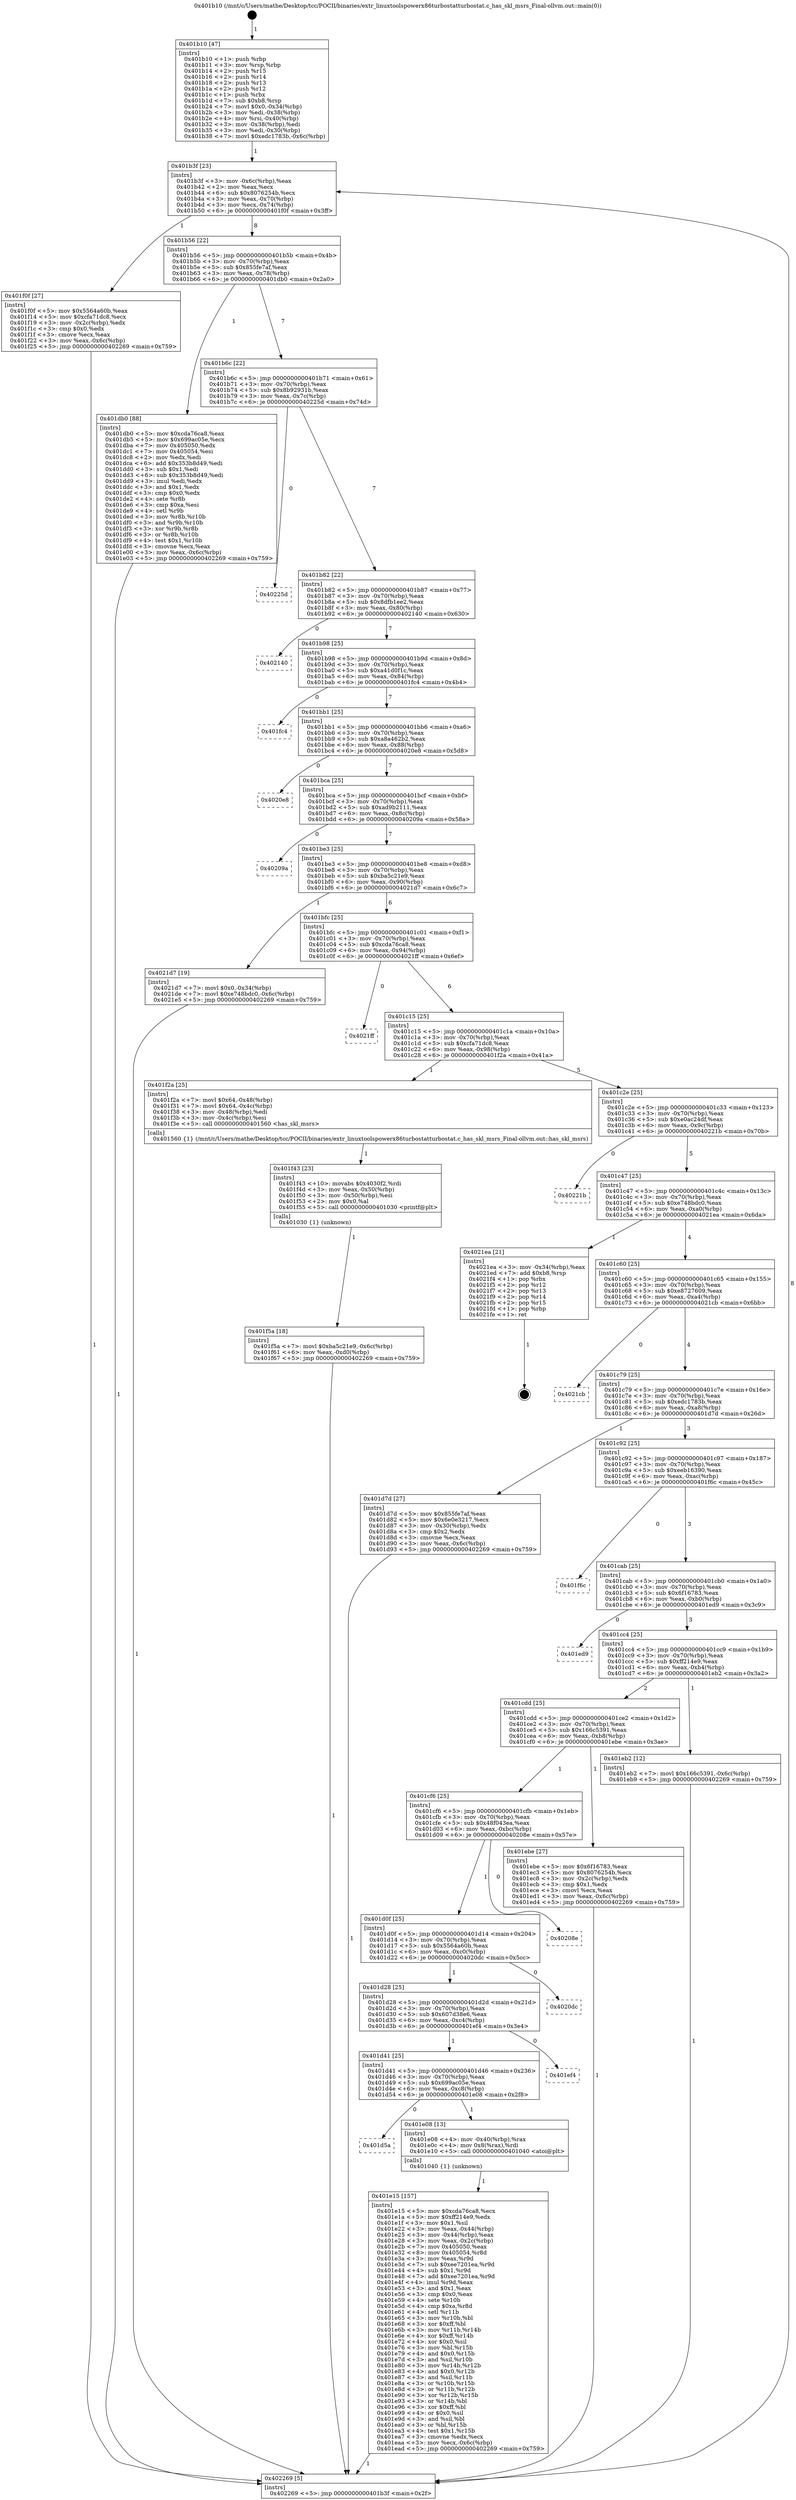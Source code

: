 digraph "0x401b10" {
  label = "0x401b10 (/mnt/c/Users/mathe/Desktop/tcc/POCII/binaries/extr_linuxtoolspowerx86turbostatturbostat.c_has_skl_msrs_Final-ollvm.out::main(0))"
  labelloc = "t"
  node[shape=record]

  Entry [label="",width=0.3,height=0.3,shape=circle,fillcolor=black,style=filled]
  "0x401b3f" [label="{
     0x401b3f [23]\l
     | [instrs]\l
     &nbsp;&nbsp;0x401b3f \<+3\>: mov -0x6c(%rbp),%eax\l
     &nbsp;&nbsp;0x401b42 \<+2\>: mov %eax,%ecx\l
     &nbsp;&nbsp;0x401b44 \<+6\>: sub $0x8076254b,%ecx\l
     &nbsp;&nbsp;0x401b4a \<+3\>: mov %eax,-0x70(%rbp)\l
     &nbsp;&nbsp;0x401b4d \<+3\>: mov %ecx,-0x74(%rbp)\l
     &nbsp;&nbsp;0x401b50 \<+6\>: je 0000000000401f0f \<main+0x3ff\>\l
  }"]
  "0x401f0f" [label="{
     0x401f0f [27]\l
     | [instrs]\l
     &nbsp;&nbsp;0x401f0f \<+5\>: mov $0x5564a60b,%eax\l
     &nbsp;&nbsp;0x401f14 \<+5\>: mov $0xcfa71dc8,%ecx\l
     &nbsp;&nbsp;0x401f19 \<+3\>: mov -0x2c(%rbp),%edx\l
     &nbsp;&nbsp;0x401f1c \<+3\>: cmp $0x0,%edx\l
     &nbsp;&nbsp;0x401f1f \<+3\>: cmove %ecx,%eax\l
     &nbsp;&nbsp;0x401f22 \<+3\>: mov %eax,-0x6c(%rbp)\l
     &nbsp;&nbsp;0x401f25 \<+5\>: jmp 0000000000402269 \<main+0x759\>\l
  }"]
  "0x401b56" [label="{
     0x401b56 [22]\l
     | [instrs]\l
     &nbsp;&nbsp;0x401b56 \<+5\>: jmp 0000000000401b5b \<main+0x4b\>\l
     &nbsp;&nbsp;0x401b5b \<+3\>: mov -0x70(%rbp),%eax\l
     &nbsp;&nbsp;0x401b5e \<+5\>: sub $0x855fe7af,%eax\l
     &nbsp;&nbsp;0x401b63 \<+3\>: mov %eax,-0x78(%rbp)\l
     &nbsp;&nbsp;0x401b66 \<+6\>: je 0000000000401db0 \<main+0x2a0\>\l
  }"]
  Exit [label="",width=0.3,height=0.3,shape=circle,fillcolor=black,style=filled,peripheries=2]
  "0x401db0" [label="{
     0x401db0 [88]\l
     | [instrs]\l
     &nbsp;&nbsp;0x401db0 \<+5\>: mov $0xcda76ca8,%eax\l
     &nbsp;&nbsp;0x401db5 \<+5\>: mov $0x699ac05e,%ecx\l
     &nbsp;&nbsp;0x401dba \<+7\>: mov 0x405050,%edx\l
     &nbsp;&nbsp;0x401dc1 \<+7\>: mov 0x405054,%esi\l
     &nbsp;&nbsp;0x401dc8 \<+2\>: mov %edx,%edi\l
     &nbsp;&nbsp;0x401dca \<+6\>: add $0x353b8d49,%edi\l
     &nbsp;&nbsp;0x401dd0 \<+3\>: sub $0x1,%edi\l
     &nbsp;&nbsp;0x401dd3 \<+6\>: sub $0x353b8d49,%edi\l
     &nbsp;&nbsp;0x401dd9 \<+3\>: imul %edi,%edx\l
     &nbsp;&nbsp;0x401ddc \<+3\>: and $0x1,%edx\l
     &nbsp;&nbsp;0x401ddf \<+3\>: cmp $0x0,%edx\l
     &nbsp;&nbsp;0x401de2 \<+4\>: sete %r8b\l
     &nbsp;&nbsp;0x401de6 \<+3\>: cmp $0xa,%esi\l
     &nbsp;&nbsp;0x401de9 \<+4\>: setl %r9b\l
     &nbsp;&nbsp;0x401ded \<+3\>: mov %r8b,%r10b\l
     &nbsp;&nbsp;0x401df0 \<+3\>: and %r9b,%r10b\l
     &nbsp;&nbsp;0x401df3 \<+3\>: xor %r9b,%r8b\l
     &nbsp;&nbsp;0x401df6 \<+3\>: or %r8b,%r10b\l
     &nbsp;&nbsp;0x401df9 \<+4\>: test $0x1,%r10b\l
     &nbsp;&nbsp;0x401dfd \<+3\>: cmovne %ecx,%eax\l
     &nbsp;&nbsp;0x401e00 \<+3\>: mov %eax,-0x6c(%rbp)\l
     &nbsp;&nbsp;0x401e03 \<+5\>: jmp 0000000000402269 \<main+0x759\>\l
  }"]
  "0x401b6c" [label="{
     0x401b6c [22]\l
     | [instrs]\l
     &nbsp;&nbsp;0x401b6c \<+5\>: jmp 0000000000401b71 \<main+0x61\>\l
     &nbsp;&nbsp;0x401b71 \<+3\>: mov -0x70(%rbp),%eax\l
     &nbsp;&nbsp;0x401b74 \<+5\>: sub $0x8b92931b,%eax\l
     &nbsp;&nbsp;0x401b79 \<+3\>: mov %eax,-0x7c(%rbp)\l
     &nbsp;&nbsp;0x401b7c \<+6\>: je 000000000040225d \<main+0x74d\>\l
  }"]
  "0x401f5a" [label="{
     0x401f5a [18]\l
     | [instrs]\l
     &nbsp;&nbsp;0x401f5a \<+7\>: movl $0xba5c21e9,-0x6c(%rbp)\l
     &nbsp;&nbsp;0x401f61 \<+6\>: mov %eax,-0xd0(%rbp)\l
     &nbsp;&nbsp;0x401f67 \<+5\>: jmp 0000000000402269 \<main+0x759\>\l
  }"]
  "0x40225d" [label="{
     0x40225d\l
  }", style=dashed]
  "0x401b82" [label="{
     0x401b82 [22]\l
     | [instrs]\l
     &nbsp;&nbsp;0x401b82 \<+5\>: jmp 0000000000401b87 \<main+0x77\>\l
     &nbsp;&nbsp;0x401b87 \<+3\>: mov -0x70(%rbp),%eax\l
     &nbsp;&nbsp;0x401b8a \<+5\>: sub $0x8dfb1ee2,%eax\l
     &nbsp;&nbsp;0x401b8f \<+3\>: mov %eax,-0x80(%rbp)\l
     &nbsp;&nbsp;0x401b92 \<+6\>: je 0000000000402140 \<main+0x630\>\l
  }"]
  "0x401f43" [label="{
     0x401f43 [23]\l
     | [instrs]\l
     &nbsp;&nbsp;0x401f43 \<+10\>: movabs $0x4030f2,%rdi\l
     &nbsp;&nbsp;0x401f4d \<+3\>: mov %eax,-0x50(%rbp)\l
     &nbsp;&nbsp;0x401f50 \<+3\>: mov -0x50(%rbp),%esi\l
     &nbsp;&nbsp;0x401f53 \<+2\>: mov $0x0,%al\l
     &nbsp;&nbsp;0x401f55 \<+5\>: call 0000000000401030 \<printf@plt\>\l
     | [calls]\l
     &nbsp;&nbsp;0x401030 \{1\} (unknown)\l
  }"]
  "0x402140" [label="{
     0x402140\l
  }", style=dashed]
  "0x401b98" [label="{
     0x401b98 [25]\l
     | [instrs]\l
     &nbsp;&nbsp;0x401b98 \<+5\>: jmp 0000000000401b9d \<main+0x8d\>\l
     &nbsp;&nbsp;0x401b9d \<+3\>: mov -0x70(%rbp),%eax\l
     &nbsp;&nbsp;0x401ba0 \<+5\>: sub $0xa41d0f1c,%eax\l
     &nbsp;&nbsp;0x401ba5 \<+6\>: mov %eax,-0x84(%rbp)\l
     &nbsp;&nbsp;0x401bab \<+6\>: je 0000000000401fc4 \<main+0x4b4\>\l
  }"]
  "0x401e15" [label="{
     0x401e15 [157]\l
     | [instrs]\l
     &nbsp;&nbsp;0x401e15 \<+5\>: mov $0xcda76ca8,%ecx\l
     &nbsp;&nbsp;0x401e1a \<+5\>: mov $0xff214e9,%edx\l
     &nbsp;&nbsp;0x401e1f \<+3\>: mov $0x1,%sil\l
     &nbsp;&nbsp;0x401e22 \<+3\>: mov %eax,-0x44(%rbp)\l
     &nbsp;&nbsp;0x401e25 \<+3\>: mov -0x44(%rbp),%eax\l
     &nbsp;&nbsp;0x401e28 \<+3\>: mov %eax,-0x2c(%rbp)\l
     &nbsp;&nbsp;0x401e2b \<+7\>: mov 0x405050,%eax\l
     &nbsp;&nbsp;0x401e32 \<+8\>: mov 0x405054,%r8d\l
     &nbsp;&nbsp;0x401e3a \<+3\>: mov %eax,%r9d\l
     &nbsp;&nbsp;0x401e3d \<+7\>: sub $0xee7201ea,%r9d\l
     &nbsp;&nbsp;0x401e44 \<+4\>: sub $0x1,%r9d\l
     &nbsp;&nbsp;0x401e48 \<+7\>: add $0xee7201ea,%r9d\l
     &nbsp;&nbsp;0x401e4f \<+4\>: imul %r9d,%eax\l
     &nbsp;&nbsp;0x401e53 \<+3\>: and $0x1,%eax\l
     &nbsp;&nbsp;0x401e56 \<+3\>: cmp $0x0,%eax\l
     &nbsp;&nbsp;0x401e59 \<+4\>: sete %r10b\l
     &nbsp;&nbsp;0x401e5d \<+4\>: cmp $0xa,%r8d\l
     &nbsp;&nbsp;0x401e61 \<+4\>: setl %r11b\l
     &nbsp;&nbsp;0x401e65 \<+3\>: mov %r10b,%bl\l
     &nbsp;&nbsp;0x401e68 \<+3\>: xor $0xff,%bl\l
     &nbsp;&nbsp;0x401e6b \<+3\>: mov %r11b,%r14b\l
     &nbsp;&nbsp;0x401e6e \<+4\>: xor $0xff,%r14b\l
     &nbsp;&nbsp;0x401e72 \<+4\>: xor $0x0,%sil\l
     &nbsp;&nbsp;0x401e76 \<+3\>: mov %bl,%r15b\l
     &nbsp;&nbsp;0x401e79 \<+4\>: and $0x0,%r15b\l
     &nbsp;&nbsp;0x401e7d \<+3\>: and %sil,%r10b\l
     &nbsp;&nbsp;0x401e80 \<+3\>: mov %r14b,%r12b\l
     &nbsp;&nbsp;0x401e83 \<+4\>: and $0x0,%r12b\l
     &nbsp;&nbsp;0x401e87 \<+3\>: and %sil,%r11b\l
     &nbsp;&nbsp;0x401e8a \<+3\>: or %r10b,%r15b\l
     &nbsp;&nbsp;0x401e8d \<+3\>: or %r11b,%r12b\l
     &nbsp;&nbsp;0x401e90 \<+3\>: xor %r12b,%r15b\l
     &nbsp;&nbsp;0x401e93 \<+3\>: or %r14b,%bl\l
     &nbsp;&nbsp;0x401e96 \<+3\>: xor $0xff,%bl\l
     &nbsp;&nbsp;0x401e99 \<+4\>: or $0x0,%sil\l
     &nbsp;&nbsp;0x401e9d \<+3\>: and %sil,%bl\l
     &nbsp;&nbsp;0x401ea0 \<+3\>: or %bl,%r15b\l
     &nbsp;&nbsp;0x401ea3 \<+4\>: test $0x1,%r15b\l
     &nbsp;&nbsp;0x401ea7 \<+3\>: cmovne %edx,%ecx\l
     &nbsp;&nbsp;0x401eaa \<+3\>: mov %ecx,-0x6c(%rbp)\l
     &nbsp;&nbsp;0x401ead \<+5\>: jmp 0000000000402269 \<main+0x759\>\l
  }"]
  "0x401fc4" [label="{
     0x401fc4\l
  }", style=dashed]
  "0x401bb1" [label="{
     0x401bb1 [25]\l
     | [instrs]\l
     &nbsp;&nbsp;0x401bb1 \<+5\>: jmp 0000000000401bb6 \<main+0xa6\>\l
     &nbsp;&nbsp;0x401bb6 \<+3\>: mov -0x70(%rbp),%eax\l
     &nbsp;&nbsp;0x401bb9 \<+5\>: sub $0xa8a462b2,%eax\l
     &nbsp;&nbsp;0x401bbe \<+6\>: mov %eax,-0x88(%rbp)\l
     &nbsp;&nbsp;0x401bc4 \<+6\>: je 00000000004020e8 \<main+0x5d8\>\l
  }"]
  "0x401d5a" [label="{
     0x401d5a\l
  }", style=dashed]
  "0x4020e8" [label="{
     0x4020e8\l
  }", style=dashed]
  "0x401bca" [label="{
     0x401bca [25]\l
     | [instrs]\l
     &nbsp;&nbsp;0x401bca \<+5\>: jmp 0000000000401bcf \<main+0xbf\>\l
     &nbsp;&nbsp;0x401bcf \<+3\>: mov -0x70(%rbp),%eax\l
     &nbsp;&nbsp;0x401bd2 \<+5\>: sub $0xad9b2111,%eax\l
     &nbsp;&nbsp;0x401bd7 \<+6\>: mov %eax,-0x8c(%rbp)\l
     &nbsp;&nbsp;0x401bdd \<+6\>: je 000000000040209a \<main+0x58a\>\l
  }"]
  "0x401e08" [label="{
     0x401e08 [13]\l
     | [instrs]\l
     &nbsp;&nbsp;0x401e08 \<+4\>: mov -0x40(%rbp),%rax\l
     &nbsp;&nbsp;0x401e0c \<+4\>: mov 0x8(%rax),%rdi\l
     &nbsp;&nbsp;0x401e10 \<+5\>: call 0000000000401040 \<atoi@plt\>\l
     | [calls]\l
     &nbsp;&nbsp;0x401040 \{1\} (unknown)\l
  }"]
  "0x40209a" [label="{
     0x40209a\l
  }", style=dashed]
  "0x401be3" [label="{
     0x401be3 [25]\l
     | [instrs]\l
     &nbsp;&nbsp;0x401be3 \<+5\>: jmp 0000000000401be8 \<main+0xd8\>\l
     &nbsp;&nbsp;0x401be8 \<+3\>: mov -0x70(%rbp),%eax\l
     &nbsp;&nbsp;0x401beb \<+5\>: sub $0xba5c21e9,%eax\l
     &nbsp;&nbsp;0x401bf0 \<+6\>: mov %eax,-0x90(%rbp)\l
     &nbsp;&nbsp;0x401bf6 \<+6\>: je 00000000004021d7 \<main+0x6c7\>\l
  }"]
  "0x401d41" [label="{
     0x401d41 [25]\l
     | [instrs]\l
     &nbsp;&nbsp;0x401d41 \<+5\>: jmp 0000000000401d46 \<main+0x236\>\l
     &nbsp;&nbsp;0x401d46 \<+3\>: mov -0x70(%rbp),%eax\l
     &nbsp;&nbsp;0x401d49 \<+5\>: sub $0x699ac05e,%eax\l
     &nbsp;&nbsp;0x401d4e \<+6\>: mov %eax,-0xc8(%rbp)\l
     &nbsp;&nbsp;0x401d54 \<+6\>: je 0000000000401e08 \<main+0x2f8\>\l
  }"]
  "0x4021d7" [label="{
     0x4021d7 [19]\l
     | [instrs]\l
     &nbsp;&nbsp;0x4021d7 \<+7\>: movl $0x0,-0x34(%rbp)\l
     &nbsp;&nbsp;0x4021de \<+7\>: movl $0xe748bdc0,-0x6c(%rbp)\l
     &nbsp;&nbsp;0x4021e5 \<+5\>: jmp 0000000000402269 \<main+0x759\>\l
  }"]
  "0x401bfc" [label="{
     0x401bfc [25]\l
     | [instrs]\l
     &nbsp;&nbsp;0x401bfc \<+5\>: jmp 0000000000401c01 \<main+0xf1\>\l
     &nbsp;&nbsp;0x401c01 \<+3\>: mov -0x70(%rbp),%eax\l
     &nbsp;&nbsp;0x401c04 \<+5\>: sub $0xcda76ca8,%eax\l
     &nbsp;&nbsp;0x401c09 \<+6\>: mov %eax,-0x94(%rbp)\l
     &nbsp;&nbsp;0x401c0f \<+6\>: je 00000000004021ff \<main+0x6ef\>\l
  }"]
  "0x401ef4" [label="{
     0x401ef4\l
  }", style=dashed]
  "0x4021ff" [label="{
     0x4021ff\l
  }", style=dashed]
  "0x401c15" [label="{
     0x401c15 [25]\l
     | [instrs]\l
     &nbsp;&nbsp;0x401c15 \<+5\>: jmp 0000000000401c1a \<main+0x10a\>\l
     &nbsp;&nbsp;0x401c1a \<+3\>: mov -0x70(%rbp),%eax\l
     &nbsp;&nbsp;0x401c1d \<+5\>: sub $0xcfa71dc8,%eax\l
     &nbsp;&nbsp;0x401c22 \<+6\>: mov %eax,-0x98(%rbp)\l
     &nbsp;&nbsp;0x401c28 \<+6\>: je 0000000000401f2a \<main+0x41a\>\l
  }"]
  "0x401d28" [label="{
     0x401d28 [25]\l
     | [instrs]\l
     &nbsp;&nbsp;0x401d28 \<+5\>: jmp 0000000000401d2d \<main+0x21d\>\l
     &nbsp;&nbsp;0x401d2d \<+3\>: mov -0x70(%rbp),%eax\l
     &nbsp;&nbsp;0x401d30 \<+5\>: sub $0x607d38e6,%eax\l
     &nbsp;&nbsp;0x401d35 \<+6\>: mov %eax,-0xc4(%rbp)\l
     &nbsp;&nbsp;0x401d3b \<+6\>: je 0000000000401ef4 \<main+0x3e4\>\l
  }"]
  "0x401f2a" [label="{
     0x401f2a [25]\l
     | [instrs]\l
     &nbsp;&nbsp;0x401f2a \<+7\>: movl $0x64,-0x48(%rbp)\l
     &nbsp;&nbsp;0x401f31 \<+7\>: movl $0x64,-0x4c(%rbp)\l
     &nbsp;&nbsp;0x401f38 \<+3\>: mov -0x48(%rbp),%edi\l
     &nbsp;&nbsp;0x401f3b \<+3\>: mov -0x4c(%rbp),%esi\l
     &nbsp;&nbsp;0x401f3e \<+5\>: call 0000000000401560 \<has_skl_msrs\>\l
     | [calls]\l
     &nbsp;&nbsp;0x401560 \{1\} (/mnt/c/Users/mathe/Desktop/tcc/POCII/binaries/extr_linuxtoolspowerx86turbostatturbostat.c_has_skl_msrs_Final-ollvm.out::has_skl_msrs)\l
  }"]
  "0x401c2e" [label="{
     0x401c2e [25]\l
     | [instrs]\l
     &nbsp;&nbsp;0x401c2e \<+5\>: jmp 0000000000401c33 \<main+0x123\>\l
     &nbsp;&nbsp;0x401c33 \<+3\>: mov -0x70(%rbp),%eax\l
     &nbsp;&nbsp;0x401c36 \<+5\>: sub $0xe0ac24df,%eax\l
     &nbsp;&nbsp;0x401c3b \<+6\>: mov %eax,-0x9c(%rbp)\l
     &nbsp;&nbsp;0x401c41 \<+6\>: je 000000000040221b \<main+0x70b\>\l
  }"]
  "0x4020dc" [label="{
     0x4020dc\l
  }", style=dashed]
  "0x40221b" [label="{
     0x40221b\l
  }", style=dashed]
  "0x401c47" [label="{
     0x401c47 [25]\l
     | [instrs]\l
     &nbsp;&nbsp;0x401c47 \<+5\>: jmp 0000000000401c4c \<main+0x13c\>\l
     &nbsp;&nbsp;0x401c4c \<+3\>: mov -0x70(%rbp),%eax\l
     &nbsp;&nbsp;0x401c4f \<+5\>: sub $0xe748bdc0,%eax\l
     &nbsp;&nbsp;0x401c54 \<+6\>: mov %eax,-0xa0(%rbp)\l
     &nbsp;&nbsp;0x401c5a \<+6\>: je 00000000004021ea \<main+0x6da\>\l
  }"]
  "0x401d0f" [label="{
     0x401d0f [25]\l
     | [instrs]\l
     &nbsp;&nbsp;0x401d0f \<+5\>: jmp 0000000000401d14 \<main+0x204\>\l
     &nbsp;&nbsp;0x401d14 \<+3\>: mov -0x70(%rbp),%eax\l
     &nbsp;&nbsp;0x401d17 \<+5\>: sub $0x5564a60b,%eax\l
     &nbsp;&nbsp;0x401d1c \<+6\>: mov %eax,-0xc0(%rbp)\l
     &nbsp;&nbsp;0x401d22 \<+6\>: je 00000000004020dc \<main+0x5cc\>\l
  }"]
  "0x4021ea" [label="{
     0x4021ea [21]\l
     | [instrs]\l
     &nbsp;&nbsp;0x4021ea \<+3\>: mov -0x34(%rbp),%eax\l
     &nbsp;&nbsp;0x4021ed \<+7\>: add $0xb8,%rsp\l
     &nbsp;&nbsp;0x4021f4 \<+1\>: pop %rbx\l
     &nbsp;&nbsp;0x4021f5 \<+2\>: pop %r12\l
     &nbsp;&nbsp;0x4021f7 \<+2\>: pop %r13\l
     &nbsp;&nbsp;0x4021f9 \<+2\>: pop %r14\l
     &nbsp;&nbsp;0x4021fb \<+2\>: pop %r15\l
     &nbsp;&nbsp;0x4021fd \<+1\>: pop %rbp\l
     &nbsp;&nbsp;0x4021fe \<+1\>: ret\l
  }"]
  "0x401c60" [label="{
     0x401c60 [25]\l
     | [instrs]\l
     &nbsp;&nbsp;0x401c60 \<+5\>: jmp 0000000000401c65 \<main+0x155\>\l
     &nbsp;&nbsp;0x401c65 \<+3\>: mov -0x70(%rbp),%eax\l
     &nbsp;&nbsp;0x401c68 \<+5\>: sub $0xe8727609,%eax\l
     &nbsp;&nbsp;0x401c6d \<+6\>: mov %eax,-0xa4(%rbp)\l
     &nbsp;&nbsp;0x401c73 \<+6\>: je 00000000004021cb \<main+0x6bb\>\l
  }"]
  "0x40208e" [label="{
     0x40208e\l
  }", style=dashed]
  "0x4021cb" [label="{
     0x4021cb\l
  }", style=dashed]
  "0x401c79" [label="{
     0x401c79 [25]\l
     | [instrs]\l
     &nbsp;&nbsp;0x401c79 \<+5\>: jmp 0000000000401c7e \<main+0x16e\>\l
     &nbsp;&nbsp;0x401c7e \<+3\>: mov -0x70(%rbp),%eax\l
     &nbsp;&nbsp;0x401c81 \<+5\>: sub $0xedc1783b,%eax\l
     &nbsp;&nbsp;0x401c86 \<+6\>: mov %eax,-0xa8(%rbp)\l
     &nbsp;&nbsp;0x401c8c \<+6\>: je 0000000000401d7d \<main+0x26d\>\l
  }"]
  "0x401cf6" [label="{
     0x401cf6 [25]\l
     | [instrs]\l
     &nbsp;&nbsp;0x401cf6 \<+5\>: jmp 0000000000401cfb \<main+0x1eb\>\l
     &nbsp;&nbsp;0x401cfb \<+3\>: mov -0x70(%rbp),%eax\l
     &nbsp;&nbsp;0x401cfe \<+5\>: sub $0x48f043ea,%eax\l
     &nbsp;&nbsp;0x401d03 \<+6\>: mov %eax,-0xbc(%rbp)\l
     &nbsp;&nbsp;0x401d09 \<+6\>: je 000000000040208e \<main+0x57e\>\l
  }"]
  "0x401d7d" [label="{
     0x401d7d [27]\l
     | [instrs]\l
     &nbsp;&nbsp;0x401d7d \<+5\>: mov $0x855fe7af,%eax\l
     &nbsp;&nbsp;0x401d82 \<+5\>: mov $0x6e0e3217,%ecx\l
     &nbsp;&nbsp;0x401d87 \<+3\>: mov -0x30(%rbp),%edx\l
     &nbsp;&nbsp;0x401d8a \<+3\>: cmp $0x2,%edx\l
     &nbsp;&nbsp;0x401d8d \<+3\>: cmovne %ecx,%eax\l
     &nbsp;&nbsp;0x401d90 \<+3\>: mov %eax,-0x6c(%rbp)\l
     &nbsp;&nbsp;0x401d93 \<+5\>: jmp 0000000000402269 \<main+0x759\>\l
  }"]
  "0x401c92" [label="{
     0x401c92 [25]\l
     | [instrs]\l
     &nbsp;&nbsp;0x401c92 \<+5\>: jmp 0000000000401c97 \<main+0x187\>\l
     &nbsp;&nbsp;0x401c97 \<+3\>: mov -0x70(%rbp),%eax\l
     &nbsp;&nbsp;0x401c9a \<+5\>: sub $0xeeb16390,%eax\l
     &nbsp;&nbsp;0x401c9f \<+6\>: mov %eax,-0xac(%rbp)\l
     &nbsp;&nbsp;0x401ca5 \<+6\>: je 0000000000401f6c \<main+0x45c\>\l
  }"]
  "0x402269" [label="{
     0x402269 [5]\l
     | [instrs]\l
     &nbsp;&nbsp;0x402269 \<+5\>: jmp 0000000000401b3f \<main+0x2f\>\l
  }"]
  "0x401b10" [label="{
     0x401b10 [47]\l
     | [instrs]\l
     &nbsp;&nbsp;0x401b10 \<+1\>: push %rbp\l
     &nbsp;&nbsp;0x401b11 \<+3\>: mov %rsp,%rbp\l
     &nbsp;&nbsp;0x401b14 \<+2\>: push %r15\l
     &nbsp;&nbsp;0x401b16 \<+2\>: push %r14\l
     &nbsp;&nbsp;0x401b18 \<+2\>: push %r13\l
     &nbsp;&nbsp;0x401b1a \<+2\>: push %r12\l
     &nbsp;&nbsp;0x401b1c \<+1\>: push %rbx\l
     &nbsp;&nbsp;0x401b1d \<+7\>: sub $0xb8,%rsp\l
     &nbsp;&nbsp;0x401b24 \<+7\>: movl $0x0,-0x34(%rbp)\l
     &nbsp;&nbsp;0x401b2b \<+3\>: mov %edi,-0x38(%rbp)\l
     &nbsp;&nbsp;0x401b2e \<+4\>: mov %rsi,-0x40(%rbp)\l
     &nbsp;&nbsp;0x401b32 \<+3\>: mov -0x38(%rbp),%edi\l
     &nbsp;&nbsp;0x401b35 \<+3\>: mov %edi,-0x30(%rbp)\l
     &nbsp;&nbsp;0x401b38 \<+7\>: movl $0xedc1783b,-0x6c(%rbp)\l
  }"]
  "0x401ebe" [label="{
     0x401ebe [27]\l
     | [instrs]\l
     &nbsp;&nbsp;0x401ebe \<+5\>: mov $0x6f16783,%eax\l
     &nbsp;&nbsp;0x401ec3 \<+5\>: mov $0x8076254b,%ecx\l
     &nbsp;&nbsp;0x401ec8 \<+3\>: mov -0x2c(%rbp),%edx\l
     &nbsp;&nbsp;0x401ecb \<+3\>: cmp $0x1,%edx\l
     &nbsp;&nbsp;0x401ece \<+3\>: cmovl %ecx,%eax\l
     &nbsp;&nbsp;0x401ed1 \<+3\>: mov %eax,-0x6c(%rbp)\l
     &nbsp;&nbsp;0x401ed4 \<+5\>: jmp 0000000000402269 \<main+0x759\>\l
  }"]
  "0x401f6c" [label="{
     0x401f6c\l
  }", style=dashed]
  "0x401cab" [label="{
     0x401cab [25]\l
     | [instrs]\l
     &nbsp;&nbsp;0x401cab \<+5\>: jmp 0000000000401cb0 \<main+0x1a0\>\l
     &nbsp;&nbsp;0x401cb0 \<+3\>: mov -0x70(%rbp),%eax\l
     &nbsp;&nbsp;0x401cb3 \<+5\>: sub $0x6f16783,%eax\l
     &nbsp;&nbsp;0x401cb8 \<+6\>: mov %eax,-0xb0(%rbp)\l
     &nbsp;&nbsp;0x401cbe \<+6\>: je 0000000000401ed9 \<main+0x3c9\>\l
  }"]
  "0x401cdd" [label="{
     0x401cdd [25]\l
     | [instrs]\l
     &nbsp;&nbsp;0x401cdd \<+5\>: jmp 0000000000401ce2 \<main+0x1d2\>\l
     &nbsp;&nbsp;0x401ce2 \<+3\>: mov -0x70(%rbp),%eax\l
     &nbsp;&nbsp;0x401ce5 \<+5\>: sub $0x166c5391,%eax\l
     &nbsp;&nbsp;0x401cea \<+6\>: mov %eax,-0xb8(%rbp)\l
     &nbsp;&nbsp;0x401cf0 \<+6\>: je 0000000000401ebe \<main+0x3ae\>\l
  }"]
  "0x401ed9" [label="{
     0x401ed9\l
  }", style=dashed]
  "0x401cc4" [label="{
     0x401cc4 [25]\l
     | [instrs]\l
     &nbsp;&nbsp;0x401cc4 \<+5\>: jmp 0000000000401cc9 \<main+0x1b9\>\l
     &nbsp;&nbsp;0x401cc9 \<+3\>: mov -0x70(%rbp),%eax\l
     &nbsp;&nbsp;0x401ccc \<+5\>: sub $0xff214e9,%eax\l
     &nbsp;&nbsp;0x401cd1 \<+6\>: mov %eax,-0xb4(%rbp)\l
     &nbsp;&nbsp;0x401cd7 \<+6\>: je 0000000000401eb2 \<main+0x3a2\>\l
  }"]
  "0x401eb2" [label="{
     0x401eb2 [12]\l
     | [instrs]\l
     &nbsp;&nbsp;0x401eb2 \<+7\>: movl $0x166c5391,-0x6c(%rbp)\l
     &nbsp;&nbsp;0x401eb9 \<+5\>: jmp 0000000000402269 \<main+0x759\>\l
  }"]
  Entry -> "0x401b10" [label=" 1"]
  "0x401b3f" -> "0x401f0f" [label=" 1"]
  "0x401b3f" -> "0x401b56" [label=" 8"]
  "0x4021ea" -> Exit [label=" 1"]
  "0x401b56" -> "0x401db0" [label=" 1"]
  "0x401b56" -> "0x401b6c" [label=" 7"]
  "0x4021d7" -> "0x402269" [label=" 1"]
  "0x401b6c" -> "0x40225d" [label=" 0"]
  "0x401b6c" -> "0x401b82" [label=" 7"]
  "0x401f5a" -> "0x402269" [label=" 1"]
  "0x401b82" -> "0x402140" [label=" 0"]
  "0x401b82" -> "0x401b98" [label=" 7"]
  "0x401f43" -> "0x401f5a" [label=" 1"]
  "0x401b98" -> "0x401fc4" [label=" 0"]
  "0x401b98" -> "0x401bb1" [label=" 7"]
  "0x401f2a" -> "0x401f43" [label=" 1"]
  "0x401bb1" -> "0x4020e8" [label=" 0"]
  "0x401bb1" -> "0x401bca" [label=" 7"]
  "0x401f0f" -> "0x402269" [label=" 1"]
  "0x401bca" -> "0x40209a" [label=" 0"]
  "0x401bca" -> "0x401be3" [label=" 7"]
  "0x401ebe" -> "0x402269" [label=" 1"]
  "0x401be3" -> "0x4021d7" [label=" 1"]
  "0x401be3" -> "0x401bfc" [label=" 6"]
  "0x401e15" -> "0x402269" [label=" 1"]
  "0x401bfc" -> "0x4021ff" [label=" 0"]
  "0x401bfc" -> "0x401c15" [label=" 6"]
  "0x401e08" -> "0x401e15" [label=" 1"]
  "0x401c15" -> "0x401f2a" [label=" 1"]
  "0x401c15" -> "0x401c2e" [label=" 5"]
  "0x401d41" -> "0x401e08" [label=" 1"]
  "0x401c2e" -> "0x40221b" [label=" 0"]
  "0x401c2e" -> "0x401c47" [label=" 5"]
  "0x401eb2" -> "0x402269" [label=" 1"]
  "0x401c47" -> "0x4021ea" [label=" 1"]
  "0x401c47" -> "0x401c60" [label=" 4"]
  "0x401d28" -> "0x401ef4" [label=" 0"]
  "0x401c60" -> "0x4021cb" [label=" 0"]
  "0x401c60" -> "0x401c79" [label=" 4"]
  "0x401d41" -> "0x401d5a" [label=" 0"]
  "0x401c79" -> "0x401d7d" [label=" 1"]
  "0x401c79" -> "0x401c92" [label=" 3"]
  "0x401d7d" -> "0x402269" [label=" 1"]
  "0x401b10" -> "0x401b3f" [label=" 1"]
  "0x402269" -> "0x401b3f" [label=" 8"]
  "0x401db0" -> "0x402269" [label=" 1"]
  "0x401d0f" -> "0x4020dc" [label=" 0"]
  "0x401c92" -> "0x401f6c" [label=" 0"]
  "0x401c92" -> "0x401cab" [label=" 3"]
  "0x401d28" -> "0x401d41" [label=" 1"]
  "0x401cab" -> "0x401ed9" [label=" 0"]
  "0x401cab" -> "0x401cc4" [label=" 3"]
  "0x401cf6" -> "0x40208e" [label=" 0"]
  "0x401cc4" -> "0x401eb2" [label=" 1"]
  "0x401cc4" -> "0x401cdd" [label=" 2"]
  "0x401cf6" -> "0x401d0f" [label=" 1"]
  "0x401cdd" -> "0x401ebe" [label=" 1"]
  "0x401cdd" -> "0x401cf6" [label=" 1"]
  "0x401d0f" -> "0x401d28" [label=" 1"]
}
